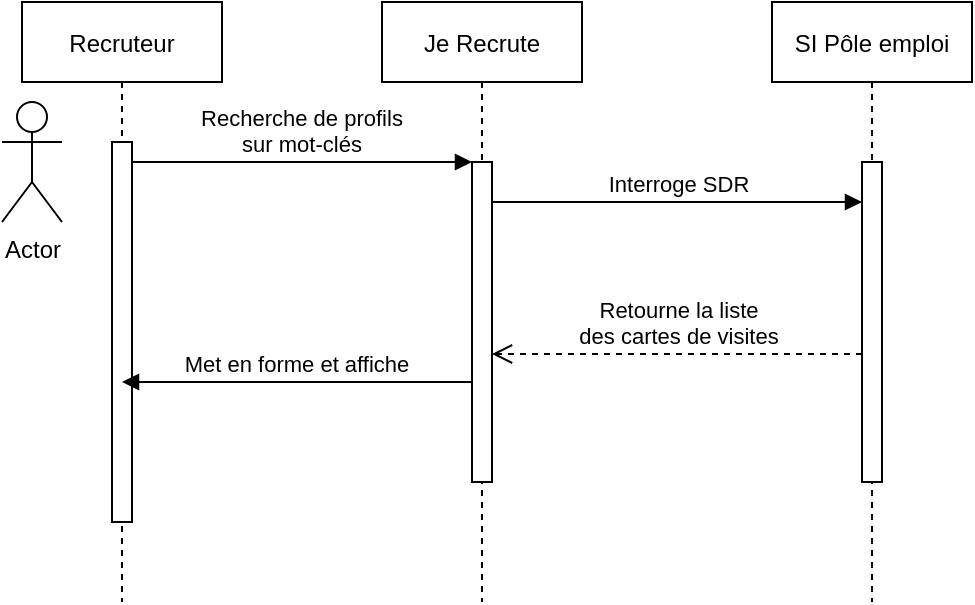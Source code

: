 <mxfile version="15.1.1" type="github" pages="9">
  <diagram id="kgpKYQtTHZ0yAKxKKP6v" name="Recherche Profil sur mot clé">
    <mxGraphModel dx="1038" dy="579" grid="1" gridSize="10" guides="1" tooltips="1" connect="1" arrows="1" fold="1" page="1" pageScale="1" pageWidth="850" pageHeight="1100" math="0" shadow="0">
      <root>
        <mxCell id="0" />
        <mxCell id="1" parent="0" />
        <mxCell id="3nuBFxr9cyL0pnOWT2aG-1" value="Recruteur" style="shape=umlLifeline;perimeter=lifelinePerimeter;container=1;collapsible=0;recursiveResize=0;rounded=0;shadow=0;strokeWidth=1;" parent="1" vertex="1">
          <mxGeometry x="120" y="80" width="100" height="300" as="geometry" />
        </mxCell>
        <mxCell id="3nuBFxr9cyL0pnOWT2aG-2" value="" style="points=[];perimeter=orthogonalPerimeter;rounded=0;shadow=0;strokeWidth=1;" parent="3nuBFxr9cyL0pnOWT2aG-1" vertex="1">
          <mxGeometry x="45" y="70" width="10" height="190" as="geometry" />
        </mxCell>
        <mxCell id="3nuBFxr9cyL0pnOWT2aG-5" value="Je Recrute" style="shape=umlLifeline;perimeter=lifelinePerimeter;container=1;collapsible=0;recursiveResize=0;rounded=0;shadow=0;strokeWidth=1;" parent="1" vertex="1">
          <mxGeometry x="300" y="80" width="100" height="300" as="geometry" />
        </mxCell>
        <mxCell id="3nuBFxr9cyL0pnOWT2aG-6" value="" style="points=[];perimeter=orthogonalPerimeter;rounded=0;shadow=0;strokeWidth=1;" parent="3nuBFxr9cyL0pnOWT2aG-5" vertex="1">
          <mxGeometry x="45" y="80" width="10" height="160" as="geometry" />
        </mxCell>
        <mxCell id="3nuBFxr9cyL0pnOWT2aG-8" value="Recherche de profils&#xa;sur mot-clés" style="verticalAlign=bottom;endArrow=block;entryX=0;entryY=0;shadow=0;strokeWidth=1;" parent="1" source="3nuBFxr9cyL0pnOWT2aG-2" target="3nuBFxr9cyL0pnOWT2aG-6" edge="1">
          <mxGeometry relative="1" as="geometry">
            <mxPoint x="275" y="160" as="sourcePoint" />
          </mxGeometry>
        </mxCell>
        <mxCell id="3nuBFxr9cyL0pnOWT2aG-9" value="Met en forme et affiche" style="verticalAlign=bottom;endArrow=block;shadow=0;strokeWidth=1;" parent="1" source="3nuBFxr9cyL0pnOWT2aG-6" target="3nuBFxr9cyL0pnOWT2aG-1" edge="1">
          <mxGeometry relative="1" as="geometry">
            <mxPoint x="240" y="200" as="sourcePoint" />
            <mxPoint x="180" y="200" as="targetPoint" />
            <Array as="points">
              <mxPoint x="280" y="270" />
            </Array>
          </mxGeometry>
        </mxCell>
        <mxCell id="SSfer-_pcpWnABtd_4vk-1" value="Actor" style="shape=umlActor;verticalLabelPosition=bottom;verticalAlign=top;html=1;outlineConnect=0;" vertex="1" parent="1">
          <mxGeometry x="110" y="130" width="30" height="60" as="geometry" />
        </mxCell>
        <mxCell id="SSfer-_pcpWnABtd_4vk-2" value="" style="html=1;points=[];perimeter=orthogonalPerimeter;" vertex="1" parent="1">
          <mxGeometry x="540" y="180" width="10" height="80" as="geometry" />
        </mxCell>
        <mxCell id="SSfer-_pcpWnABtd_4vk-3" value="Interroge SDR" style="html=1;verticalAlign=bottom;endArrow=block;entryX=0;entryY=0;" edge="1" target="SSfer-_pcpWnABtd_4vk-2" parent="1">
          <mxGeometry relative="1" as="geometry">
            <mxPoint x="355" y="180" as="sourcePoint" />
          </mxGeometry>
        </mxCell>
        <mxCell id="SSfer-_pcpWnABtd_4vk-4" value="Retourne la liste &lt;br&gt;des cartes de visites" style="html=1;verticalAlign=bottom;endArrow=open;dashed=1;endSize=8;exitX=0;exitY=0.95;" edge="1" source="SSfer-_pcpWnABtd_4vk-2" parent="1">
          <mxGeometry relative="1" as="geometry">
            <mxPoint x="355" y="256" as="targetPoint" />
          </mxGeometry>
        </mxCell>
        <mxCell id="SSfer-_pcpWnABtd_4vk-8" value="SI Pôle emploi" style="shape=umlLifeline;perimeter=lifelinePerimeter;container=1;collapsible=0;recursiveResize=0;rounded=0;shadow=0;strokeWidth=1;" vertex="1" parent="1">
          <mxGeometry x="495" y="80" width="100" height="300" as="geometry" />
        </mxCell>
        <mxCell id="SSfer-_pcpWnABtd_4vk-9" value="" style="points=[];perimeter=orthogonalPerimeter;rounded=0;shadow=0;strokeWidth=1;" vertex="1" parent="SSfer-_pcpWnABtd_4vk-8">
          <mxGeometry x="45" y="80" width="10" height="160" as="geometry" />
        </mxCell>
      </root>
    </mxGraphModel>
  </diagram>
  <diagram name="Visualise un profil" id="8F3A2N7qJ0S-PY4cl9JT">
    <mxGraphModel dx="716" dy="399" grid="1" gridSize="10" guides="1" tooltips="1" connect="1" arrows="1" fold="1" page="1" pageScale="1" pageWidth="850" pageHeight="1100" math="0" shadow="0">
      <root>
        <mxCell id="19wj_vLRL3tHCuc2VROK-0" />
        <mxCell id="19wj_vLRL3tHCuc2VROK-1" parent="19wj_vLRL3tHCuc2VROK-0" />
        <mxCell id="19wj_vLRL3tHCuc2VROK-2" value="Recruteur" style="shape=umlLifeline;perimeter=lifelinePerimeter;container=1;collapsible=0;recursiveResize=0;rounded=0;shadow=0;strokeWidth=1;" vertex="1" parent="19wj_vLRL3tHCuc2VROK-1">
          <mxGeometry x="120" y="80" width="100" height="300" as="geometry" />
        </mxCell>
        <mxCell id="19wj_vLRL3tHCuc2VROK-3" value="" style="points=[];perimeter=orthogonalPerimeter;rounded=0;shadow=0;strokeWidth=1;" vertex="1" parent="19wj_vLRL3tHCuc2VROK-2">
          <mxGeometry x="45" y="70" width="10" height="190" as="geometry" />
        </mxCell>
        <mxCell id="19wj_vLRL3tHCuc2VROK-4" value="Je Recrute" style="shape=umlLifeline;perimeter=lifelinePerimeter;container=1;collapsible=0;recursiveResize=0;rounded=0;shadow=0;strokeWidth=1;" vertex="1" parent="19wj_vLRL3tHCuc2VROK-1">
          <mxGeometry x="300" y="80" width="100" height="300" as="geometry" />
        </mxCell>
        <mxCell id="19wj_vLRL3tHCuc2VROK-5" value="" style="points=[];perimeter=orthogonalPerimeter;rounded=0;shadow=0;strokeWidth=1;" vertex="1" parent="19wj_vLRL3tHCuc2VROK-4">
          <mxGeometry x="45" y="80" width="10" height="160" as="geometry" />
        </mxCell>
        <mxCell id="19wj_vLRL3tHCuc2VROK-6" value="Clique sur une carte de visite" style="verticalAlign=bottom;endArrow=block;entryX=0;entryY=0;shadow=0;strokeWidth=1;" edge="1" parent="19wj_vLRL3tHCuc2VROK-1" source="19wj_vLRL3tHCuc2VROK-3" target="19wj_vLRL3tHCuc2VROK-5">
          <mxGeometry relative="1" as="geometry">
            <mxPoint x="275" y="160" as="sourcePoint" />
          </mxGeometry>
        </mxCell>
        <mxCell id="19wj_vLRL3tHCuc2VROK-7" value="Met en forme et affiche" style="verticalAlign=bottom;endArrow=block;shadow=0;strokeWidth=1;" edge="1" parent="19wj_vLRL3tHCuc2VROK-1" source="19wj_vLRL3tHCuc2VROK-5" target="19wj_vLRL3tHCuc2VROK-2">
          <mxGeometry relative="1" as="geometry">
            <mxPoint x="240" y="200" as="sourcePoint" />
            <mxPoint x="180" y="200" as="targetPoint" />
            <Array as="points">
              <mxPoint x="280" y="270" />
            </Array>
          </mxGeometry>
        </mxCell>
        <mxCell id="19wj_vLRL3tHCuc2VROK-8" value="Actor" style="shape=umlActor;verticalLabelPosition=bottom;verticalAlign=top;html=1;outlineConnect=0;" vertex="1" parent="19wj_vLRL3tHCuc2VROK-1">
          <mxGeometry x="110" y="130" width="30" height="60" as="geometry" />
        </mxCell>
        <mxCell id="19wj_vLRL3tHCuc2VROK-9" value="" style="html=1;points=[];perimeter=orthogonalPerimeter;" vertex="1" parent="19wj_vLRL3tHCuc2VROK-1">
          <mxGeometry x="540" y="180" width="10" height="80" as="geometry" />
        </mxCell>
        <mxCell id="19wj_vLRL3tHCuc2VROK-10" value="Interroge SDR depuis l&#39;IdRCI" style="html=1;verticalAlign=bottom;endArrow=block;entryX=0;entryY=0;" edge="1" parent="19wj_vLRL3tHCuc2VROK-1" target="19wj_vLRL3tHCuc2VROK-9">
          <mxGeometry relative="1" as="geometry">
            <mxPoint x="355" y="180" as="sourcePoint" />
          </mxGeometry>
        </mxCell>
        <mxCell id="19wj_vLRL3tHCuc2VROK-11" value="Retourne tous les données &lt;br&gt;du candidat" style="html=1;verticalAlign=bottom;endArrow=open;dashed=1;endSize=8;exitX=0;exitY=0.95;" edge="1" parent="19wj_vLRL3tHCuc2VROK-1" source="19wj_vLRL3tHCuc2VROK-9">
          <mxGeometry relative="1" as="geometry">
            <mxPoint x="355" y="256" as="targetPoint" />
          </mxGeometry>
        </mxCell>
        <mxCell id="19wj_vLRL3tHCuc2VROK-12" value="SI Pôle emploi" style="shape=umlLifeline;perimeter=lifelinePerimeter;container=1;collapsible=0;recursiveResize=0;rounded=0;shadow=0;strokeWidth=1;" vertex="1" parent="19wj_vLRL3tHCuc2VROK-1">
          <mxGeometry x="495" y="80" width="100" height="300" as="geometry" />
        </mxCell>
        <mxCell id="19wj_vLRL3tHCuc2VROK-13" value="" style="points=[];perimeter=orthogonalPerimeter;rounded=0;shadow=0;strokeWidth=1;" vertex="1" parent="19wj_vLRL3tHCuc2VROK-12">
          <mxGeometry x="45" y="80" width="10" height="160" as="geometry" />
        </mxCell>
      </root>
    </mxGraphModel>
  </diagram>
  <diagram name="Se connecter avec son compte" id="ZapjBtfj2vdpkW0YArS8">
    <mxGraphModel dx="865" dy="483" grid="1" gridSize="10" guides="1" tooltips="1" connect="1" arrows="1" fold="1" page="1" pageScale="1" pageWidth="850" pageHeight="1100" math="0" shadow="0">
      <root>
        <mxCell id="F0Pdh10SXQ7-xTVBTF4E-0" />
        <mxCell id="F0Pdh10SXQ7-xTVBTF4E-1" parent="F0Pdh10SXQ7-xTVBTF4E-0" />
        <mxCell id="F0Pdh10SXQ7-xTVBTF4E-2" value="Recruteur" style="shape=umlLifeline;perimeter=lifelinePerimeter;container=1;collapsible=0;recursiveResize=0;rounded=0;shadow=0;strokeWidth=1;" vertex="1" parent="F0Pdh10SXQ7-xTVBTF4E-1">
          <mxGeometry x="120" y="80" width="100" height="300" as="geometry" />
        </mxCell>
        <mxCell id="F0Pdh10SXQ7-xTVBTF4E-3" value="" style="points=[];perimeter=orthogonalPerimeter;rounded=0;shadow=0;strokeWidth=1;" vertex="1" parent="F0Pdh10SXQ7-xTVBTF4E-2">
          <mxGeometry x="45" y="70" width="10" height="210" as="geometry" />
        </mxCell>
        <mxCell id="F0Pdh10SXQ7-xTVBTF4E-4" value="Je Recrute" style="shape=umlLifeline;perimeter=lifelinePerimeter;container=1;collapsible=0;recursiveResize=0;rounded=0;shadow=0;strokeWidth=1;" vertex="1" parent="F0Pdh10SXQ7-xTVBTF4E-1">
          <mxGeometry x="300" y="80" width="100" height="300" as="geometry" />
        </mxCell>
        <mxCell id="F0Pdh10SXQ7-xTVBTF4E-5" value="" style="points=[];perimeter=orthogonalPerimeter;rounded=0;shadow=0;strokeWidth=1;" vertex="1" parent="F0Pdh10SXQ7-xTVBTF4E-4">
          <mxGeometry x="45" y="80" width="10" height="200" as="geometry" />
        </mxCell>
        <mxCell id="F0Pdh10SXQ7-xTVBTF4E-6" value="Clique sur Se connecter" style="verticalAlign=bottom;endArrow=block;entryX=0;entryY=0;shadow=0;strokeWidth=1;" edge="1" parent="F0Pdh10SXQ7-xTVBTF4E-1" source="F0Pdh10SXQ7-xTVBTF4E-3" target="F0Pdh10SXQ7-xTVBTF4E-5">
          <mxGeometry relative="1" as="geometry">
            <mxPoint x="275" y="160" as="sourcePoint" />
          </mxGeometry>
        </mxCell>
        <mxCell id="F0Pdh10SXQ7-xTVBTF4E-7" value="Affiche la mire PEAM-E" style="verticalAlign=bottom;endArrow=block;shadow=0;strokeWidth=1;entryX=0.856;entryY=0.284;entryDx=0;entryDy=0;entryPerimeter=0;" edge="1" parent="F0Pdh10SXQ7-xTVBTF4E-1" source="F0Pdh10SXQ7-xTVBTF4E-5" target="F0Pdh10SXQ7-xTVBTF4E-3">
          <mxGeometry relative="1" as="geometry">
            <mxPoint x="240" y="200" as="sourcePoint" />
            <mxPoint x="180" y="210" as="targetPoint" />
            <Array as="points">
              <mxPoint x="280" y="210" />
            </Array>
          </mxGeometry>
        </mxCell>
        <mxCell id="F0Pdh10SXQ7-xTVBTF4E-8" value="Actor" style="shape=umlActor;verticalLabelPosition=bottom;verticalAlign=top;html=1;outlineConnect=0;" vertex="1" parent="F0Pdh10SXQ7-xTVBTF4E-1">
          <mxGeometry x="110" y="130" width="30" height="60" as="geometry" />
        </mxCell>
        <mxCell id="F0Pdh10SXQ7-xTVBTF4E-9" value="" style="html=1;points=[];perimeter=orthogonalPerimeter;" vertex="1" parent="F0Pdh10SXQ7-xTVBTF4E-1">
          <mxGeometry x="540" y="180" width="10" height="80" as="geometry" />
        </mxCell>
        <mxCell id="F0Pdh10SXQ7-xTVBTF4E-10" value="Interroge PEAM-E" style="html=1;verticalAlign=bottom;endArrow=block;entryX=0.18;entryY=0.545;entryDx=0;entryDy=0;entryPerimeter=0;exitX=1.024;exitY=0.599;exitDx=0;exitDy=0;exitPerimeter=0;" edge="1" parent="F0Pdh10SXQ7-xTVBTF4E-1" target="F0Pdh10SXQ7-xTVBTF4E-13" source="F0Pdh10SXQ7-xTVBTF4E-5">
          <mxGeometry relative="1" as="geometry">
            <mxPoint x="355" y="180" as="sourcePoint" />
          </mxGeometry>
        </mxCell>
        <mxCell id="F0Pdh10SXQ7-xTVBTF4E-11" value="Renvoie le statut et le token" style="html=1;verticalAlign=bottom;endArrow=open;dashed=1;endSize=8;exitX=-0.108;exitY=0.943;exitDx=0;exitDy=0;exitPerimeter=0;entryX=1.376;entryY=0.778;entryDx=0;entryDy=0;entryPerimeter=0;" edge="1" parent="F0Pdh10SXQ7-xTVBTF4E-1" source="F0Pdh10SXQ7-xTVBTF4E-13" target="F0Pdh10SXQ7-xTVBTF4E-5">
          <mxGeometry relative="1" as="geometry">
            <mxPoint x="355" y="311" as="targetPoint" />
          </mxGeometry>
        </mxCell>
        <mxCell id="F0Pdh10SXQ7-xTVBTF4E-12" value="SI Pôle emploi" style="shape=umlLifeline;perimeter=lifelinePerimeter;container=1;collapsible=0;recursiveResize=0;rounded=0;shadow=0;strokeWidth=1;" vertex="1" parent="F0Pdh10SXQ7-xTVBTF4E-1">
          <mxGeometry x="495" y="80" width="100" height="300" as="geometry" />
        </mxCell>
        <mxCell id="F0Pdh10SXQ7-xTVBTF4E-13" value="" style="points=[];perimeter=orthogonalPerimeter;rounded=0;shadow=0;strokeWidth=1;" vertex="1" parent="F0Pdh10SXQ7-xTVBTF4E-12">
          <mxGeometry x="45" y="150" width="10" height="90" as="geometry" />
        </mxCell>
        <mxCell id="F0Pdh10SXQ7-xTVBTF4E-14" value="Fournit son identifiant &#xa;et mot de passe" style="verticalAlign=bottom;endArrow=block;shadow=0;strokeWidth=1;exitX=0.9;exitY=0.527;exitDx=0;exitDy=0;exitPerimeter=0;" edge="1" parent="F0Pdh10SXQ7-xTVBTF4E-1" source="F0Pdh10SXQ7-xTVBTF4E-3">
          <mxGeometry x="-0.023" relative="1" as="geometry">
            <mxPoint x="180" y="260.0" as="sourcePoint" />
            <mxPoint x="341" y="261" as="targetPoint" />
            <mxPoint as="offset" />
          </mxGeometry>
        </mxCell>
        <mxCell id="F0Pdh10SXQ7-xTVBTF4E-15" value="Statut connecté et authentifié" style="verticalAlign=bottom;endArrow=block;shadow=0;strokeWidth=1;entryX=0.873;entryY=0.86;entryDx=0;entryDy=0;entryPerimeter=0;exitX=-0.087;exitY=0.848;exitDx=0;exitDy=0;exitPerimeter=0;" edge="1" parent="F0Pdh10SXQ7-xTVBTF4E-1" source="F0Pdh10SXQ7-xTVBTF4E-5" target="F0Pdh10SXQ7-xTVBTF4E-3">
          <mxGeometry x="0.003" relative="1" as="geometry">
            <mxPoint x="355" y="220" as="sourcePoint" />
            <mxPoint x="183.56" y="219.64" as="targetPoint" />
            <Array as="points">
              <mxPoint x="320" y="330" />
            </Array>
            <mxPoint as="offset" />
          </mxGeometry>
        </mxCell>
      </root>
    </mxGraphModel>
  </diagram>
  <diagram name="Télécharger une pièce jointe au profil (CV..)" id="FJEmyeb6Kfc5Od8qOHnY">
    <mxGraphModel dx="716" dy="399" grid="1" gridSize="10" guides="1" tooltips="1" connect="1" arrows="1" fold="1" page="1" pageScale="1" pageWidth="850" pageHeight="1100" math="0" shadow="0">
      <root>
        <mxCell id="uMYXd_caDPnFQlZZ24tC-0" />
        <mxCell id="uMYXd_caDPnFQlZZ24tC-1" parent="uMYXd_caDPnFQlZZ24tC-0" />
        <mxCell id="uMYXd_caDPnFQlZZ24tC-2" value="Recruteur" style="shape=umlLifeline;perimeter=lifelinePerimeter;container=1;collapsible=0;recursiveResize=0;rounded=0;shadow=0;strokeWidth=1;" vertex="1" parent="uMYXd_caDPnFQlZZ24tC-1">
          <mxGeometry x="120" y="80" width="100" height="300" as="geometry" />
        </mxCell>
        <mxCell id="uMYXd_caDPnFQlZZ24tC-3" value="" style="points=[];perimeter=orthogonalPerimeter;rounded=0;shadow=0;strokeWidth=1;" vertex="1" parent="uMYXd_caDPnFQlZZ24tC-2">
          <mxGeometry x="45" y="70" width="10" height="210" as="geometry" />
        </mxCell>
        <mxCell id="uMYXd_caDPnFQlZZ24tC-4" value="Je Recrute" style="shape=umlLifeline;perimeter=lifelinePerimeter;container=1;collapsible=0;recursiveResize=0;rounded=0;shadow=0;strokeWidth=1;" vertex="1" parent="uMYXd_caDPnFQlZZ24tC-1">
          <mxGeometry x="300" y="80" width="100" height="300" as="geometry" />
        </mxCell>
        <mxCell id="uMYXd_caDPnFQlZZ24tC-5" value="" style="points=[];perimeter=orthogonalPerimeter;rounded=0;shadow=0;strokeWidth=1;" vertex="1" parent="uMYXd_caDPnFQlZZ24tC-4">
          <mxGeometry x="45" y="80" width="10" height="200" as="geometry" />
        </mxCell>
        <mxCell id="uMYXd_caDPnFQlZZ24tC-6" value="Clique sur l&#39;icône de &#xa;la pièce jointe" style="verticalAlign=bottom;endArrow=block;entryX=0;entryY=0;shadow=0;strokeWidth=1;" edge="1" parent="uMYXd_caDPnFQlZZ24tC-1" source="uMYXd_caDPnFQlZZ24tC-3" target="uMYXd_caDPnFQlZZ24tC-5">
          <mxGeometry relative="1" as="geometry">
            <mxPoint x="275" y="160" as="sourcePoint" />
          </mxGeometry>
        </mxCell>
        <mxCell id="uMYXd_caDPnFQlZZ24tC-8" value="Actor" style="shape=umlActor;verticalLabelPosition=bottom;verticalAlign=top;html=1;outlineConnect=0;" vertex="1" parent="uMYXd_caDPnFQlZZ24tC-1">
          <mxGeometry x="110" y="130" width="30" height="60" as="geometry" />
        </mxCell>
        <mxCell id="uMYXd_caDPnFQlZZ24tC-9" value="" style="html=1;points=[];perimeter=orthogonalPerimeter;" vertex="1" parent="uMYXd_caDPnFQlZZ24tC-1">
          <mxGeometry x="540" y="180" width="10" height="80" as="geometry" />
        </mxCell>
        <mxCell id="uMYXd_caDPnFQlZZ24tC-10" value="Demande la pièce jointe" style="html=1;verticalAlign=bottom;endArrow=block;entryX=0.067;entryY=0.127;entryDx=0;entryDy=0;entryPerimeter=0;exitX=0.938;exitY=0.187;exitDx=0;exitDy=0;exitPerimeter=0;" edge="1" parent="uMYXd_caDPnFQlZZ24tC-1" source="uMYXd_caDPnFQlZZ24tC-5" target="uMYXd_caDPnFQlZZ24tC-13">
          <mxGeometry relative="1" as="geometry">
            <mxPoint x="355" y="180" as="sourcePoint" />
          </mxGeometry>
        </mxCell>
        <mxCell id="uMYXd_caDPnFQlZZ24tC-11" value="Fournit la pièce jointe" style="html=1;verticalAlign=bottom;endArrow=open;dashed=1;endSize=8;exitX=-0.124;exitY=0.429;exitDx=0;exitDy=0;exitPerimeter=0;entryX=0.967;entryY=0.401;entryDx=0;entryDy=0;entryPerimeter=0;" edge="1" parent="uMYXd_caDPnFQlZZ24tC-1" source="uMYXd_caDPnFQlZZ24tC-13" target="uMYXd_caDPnFQlZZ24tC-5">
          <mxGeometry relative="1" as="geometry">
            <mxPoint x="355" y="243" as="targetPoint" />
          </mxGeometry>
        </mxCell>
        <mxCell id="uMYXd_caDPnFQlZZ24tC-12" value="SI Pôle emploi" style="shape=umlLifeline;perimeter=lifelinePerimeter;container=1;collapsible=0;recursiveResize=0;rounded=0;shadow=0;strokeWidth=1;" vertex="1" parent="uMYXd_caDPnFQlZZ24tC-1">
          <mxGeometry x="495" y="80" width="100" height="300" as="geometry" />
        </mxCell>
        <mxCell id="uMYXd_caDPnFQlZZ24tC-13" value="" style="points=[];perimeter=orthogonalPerimeter;rounded=0;shadow=0;strokeWidth=1;" vertex="1" parent="uMYXd_caDPnFQlZZ24tC-12">
          <mxGeometry x="45" y="100" width="10" height="140" as="geometry" />
        </mxCell>
        <mxCell id="uMYXd_caDPnFQlZZ24tC-15" value="Transmet la pièce jointe" style="verticalAlign=bottom;endArrow=block;shadow=0;strokeWidth=1;entryX=1.011;entryY=0.62;entryDx=0;entryDy=0;entryPerimeter=0;exitX=-0.011;exitY=0.6;exitDx=0;exitDy=0;exitPerimeter=0;" edge="1" parent="uMYXd_caDPnFQlZZ24tC-1" source="uMYXd_caDPnFQlZZ24tC-5" target="uMYXd_caDPnFQlZZ24tC-3">
          <mxGeometry relative="1" as="geometry">
            <mxPoint x="355" y="220" as="sourcePoint" />
            <mxPoint x="183.56" y="219.64" as="targetPoint" />
            <Array as="points" />
            <mxPoint as="offset" />
          </mxGeometry>
        </mxCell>
      </root>
    </mxGraphModel>
  </diagram>
  <diagram name="Envoi proposition (sans offre)" id="nHg6R8EzTeEVrDm6tr62">
    <mxGraphModel dx="1038" dy="579" grid="1" gridSize="10" guides="1" tooltips="1" connect="1" arrows="1" fold="1" page="1" pageScale="1" pageWidth="850" pageHeight="1100" math="0" shadow="0">
      <root>
        <mxCell id="kZ3uT5JMGB9fEY2gWzjT-0" />
        <mxCell id="kZ3uT5JMGB9fEY2gWzjT-1" parent="kZ3uT5JMGB9fEY2gWzjT-0" />
        <mxCell id="kZ3uT5JMGB9fEY2gWzjT-2" value="Recruteur" style="shape=umlLifeline;perimeter=lifelinePerimeter;container=1;collapsible=0;recursiveResize=0;rounded=0;shadow=0;strokeWidth=1;" vertex="1" parent="kZ3uT5JMGB9fEY2gWzjT-1">
          <mxGeometry x="120" y="80" width="100" height="300" as="geometry" />
        </mxCell>
        <mxCell id="kZ3uT5JMGB9fEY2gWzjT-3" value="" style="points=[];perimeter=orthogonalPerimeter;rounded=0;shadow=0;strokeWidth=1;" vertex="1" parent="kZ3uT5JMGB9fEY2gWzjT-2">
          <mxGeometry x="45" y="70" width="10" height="210" as="geometry" />
        </mxCell>
        <mxCell id="kZ3uT5JMGB9fEY2gWzjT-4" value="Je Recrute" style="shape=umlLifeline;perimeter=lifelinePerimeter;container=1;collapsible=0;recursiveResize=0;rounded=0;shadow=0;strokeWidth=1;" vertex="1" parent="kZ3uT5JMGB9fEY2gWzjT-1">
          <mxGeometry x="300" y="80" width="100" height="300" as="geometry" />
        </mxCell>
        <mxCell id="kZ3uT5JMGB9fEY2gWzjT-5" value="" style="points=[];perimeter=orthogonalPerimeter;rounded=0;shadow=0;strokeWidth=1;" vertex="1" parent="kZ3uT5JMGB9fEY2gWzjT-4">
          <mxGeometry x="45" y="80" width="10" height="200" as="geometry" />
        </mxCell>
        <mxCell id="kZ3uT5JMGB9fEY2gWzjT-6" value="Envoie une proposition &#xa;à un candidat (sans offre)" style="verticalAlign=bottom;endArrow=block;entryX=0;entryY=0;shadow=0;strokeWidth=1;" edge="1" parent="kZ3uT5JMGB9fEY2gWzjT-1" source="kZ3uT5JMGB9fEY2gWzjT-3" target="kZ3uT5JMGB9fEY2gWzjT-5">
          <mxGeometry relative="1" as="geometry">
            <mxPoint x="275" y="160" as="sourcePoint" />
          </mxGeometry>
        </mxCell>
        <mxCell id="kZ3uT5JMGB9fEY2gWzjT-8" value="Actor" style="shape=umlActor;verticalLabelPosition=bottom;verticalAlign=top;html=1;outlineConnect=0;" vertex="1" parent="kZ3uT5JMGB9fEY2gWzjT-1">
          <mxGeometry x="110" y="130" width="30" height="60" as="geometry" />
        </mxCell>
        <mxCell id="kZ3uT5JMGB9fEY2gWzjT-9" value="" style="html=1;points=[];perimeter=orthogonalPerimeter;" vertex="1" parent="kZ3uT5JMGB9fEY2gWzjT-1">
          <mxGeometry x="540" y="180" width="10" height="80" as="geometry" />
        </mxCell>
        <mxCell id="kZ3uT5JMGB9fEY2gWzjT-10" value="Transmet la proposition" style="html=1;verticalAlign=bottom;endArrow=block;entryX=0.067;entryY=0.127;entryDx=0;entryDy=0;entryPerimeter=0;exitX=0.938;exitY=0.187;exitDx=0;exitDy=0;exitPerimeter=0;" edge="1" parent="kZ3uT5JMGB9fEY2gWzjT-1" source="kZ3uT5JMGB9fEY2gWzjT-5" target="kZ3uT5JMGB9fEY2gWzjT-13">
          <mxGeometry relative="1" as="geometry">
            <mxPoint x="355" y="180" as="sourcePoint" />
          </mxGeometry>
        </mxCell>
        <mxCell id="kZ3uT5JMGB9fEY2gWzjT-11" value="Accusé de réception" style="html=1;verticalAlign=bottom;endArrow=open;dashed=1;endSize=8;exitX=-0.124;exitY=0.429;exitDx=0;exitDy=0;exitPerimeter=0;entryX=0.967;entryY=0.401;entryDx=0;entryDy=0;entryPerimeter=0;" edge="1" parent="kZ3uT5JMGB9fEY2gWzjT-1" source="kZ3uT5JMGB9fEY2gWzjT-13" target="kZ3uT5JMGB9fEY2gWzjT-5">
          <mxGeometry relative="1" as="geometry">
            <mxPoint x="355" y="243" as="targetPoint" />
          </mxGeometry>
        </mxCell>
        <mxCell id="kZ3uT5JMGB9fEY2gWzjT-12" value="SI Pôle emploi" style="shape=umlLifeline;perimeter=lifelinePerimeter;container=1;collapsible=0;recursiveResize=0;rounded=0;shadow=0;strokeWidth=1;" vertex="1" parent="kZ3uT5JMGB9fEY2gWzjT-1">
          <mxGeometry x="495" y="80" width="100" height="300" as="geometry" />
        </mxCell>
        <mxCell id="kZ3uT5JMGB9fEY2gWzjT-13" value="" style="points=[];perimeter=orthogonalPerimeter;rounded=0;shadow=0;strokeWidth=1;" vertex="1" parent="kZ3uT5JMGB9fEY2gWzjT-12">
          <mxGeometry x="45" y="100" width="10" height="140" as="geometry" />
        </mxCell>
        <mxCell id="kZ3uT5JMGB9fEY2gWzjT-14" value="Affichage de la &#xa;bonne transmission" style="verticalAlign=bottom;endArrow=block;shadow=0;strokeWidth=1;entryX=1.011;entryY=0.62;entryDx=0;entryDy=0;entryPerimeter=0;exitX=-0.011;exitY=0.6;exitDx=0;exitDy=0;exitPerimeter=0;" edge="1" parent="kZ3uT5JMGB9fEY2gWzjT-1" source="kZ3uT5JMGB9fEY2gWzjT-5" target="kZ3uT5JMGB9fEY2gWzjT-3">
          <mxGeometry relative="1" as="geometry">
            <mxPoint x="355" y="220" as="sourcePoint" />
            <mxPoint x="183.56" y="219.64" as="targetPoint" />
            <Array as="points" />
            <mxPoint as="offset" />
          </mxGeometry>
        </mxCell>
      </root>
    </mxGraphModel>
  </diagram>
  <diagram name="Récupérer une proposition" id="KwMKad7WjkUj9Ch_0NsO">
    <mxGraphModel dx="1038" dy="579" grid="1" gridSize="10" guides="1" tooltips="1" connect="1" arrows="1" fold="1" page="1" pageScale="1" pageWidth="850" pageHeight="1100" math="0" shadow="0">
      <root>
        <mxCell id="837UeOeaH4ECV_6q7XMu-0" />
        <mxCell id="837UeOeaH4ECV_6q7XMu-1" parent="837UeOeaH4ECV_6q7XMu-0" />
        <mxCell id="837UeOeaH4ECV_6q7XMu-2" value="Recruteur" style="shape=umlLifeline;perimeter=lifelinePerimeter;container=1;collapsible=0;recursiveResize=0;rounded=0;shadow=0;strokeWidth=1;" vertex="1" parent="837UeOeaH4ECV_6q7XMu-1">
          <mxGeometry x="120" y="80" width="100" height="300" as="geometry" />
        </mxCell>
        <mxCell id="837UeOeaH4ECV_6q7XMu-3" value="" style="points=[];perimeter=orthogonalPerimeter;rounded=0;shadow=0;strokeWidth=1;" vertex="1" parent="837UeOeaH4ECV_6q7XMu-2">
          <mxGeometry x="45" y="70" width="10" height="210" as="geometry" />
        </mxCell>
        <mxCell id="837UeOeaH4ECV_6q7XMu-4" value="Je Recrute" style="shape=umlLifeline;perimeter=lifelinePerimeter;container=1;collapsible=0;recursiveResize=0;rounded=0;shadow=0;strokeWidth=1;" vertex="1" parent="837UeOeaH4ECV_6q7XMu-1">
          <mxGeometry x="300" y="80" width="100" height="300" as="geometry" />
        </mxCell>
        <mxCell id="837UeOeaH4ECV_6q7XMu-5" value="" style="points=[];perimeter=orthogonalPerimeter;rounded=0;shadow=0;strokeWidth=1;" vertex="1" parent="837UeOeaH4ECV_6q7XMu-4">
          <mxGeometry x="45" y="80" width="10" height="200" as="geometry" />
        </mxCell>
        <mxCell id="837UeOeaH4ECV_6q7XMu-6" value="Choisit pour un candidat &#xa;une proposition faite" style="verticalAlign=bottom;endArrow=block;entryX=0;entryY=0;shadow=0;strokeWidth=1;" edge="1" parent="837UeOeaH4ECV_6q7XMu-1" source="837UeOeaH4ECV_6q7XMu-3" target="837UeOeaH4ECV_6q7XMu-5">
          <mxGeometry relative="1" as="geometry">
            <mxPoint x="275" y="160" as="sourcePoint" />
          </mxGeometry>
        </mxCell>
        <mxCell id="837UeOeaH4ECV_6q7XMu-7" value="Actor" style="shape=umlActor;verticalLabelPosition=bottom;verticalAlign=top;html=1;outlineConnect=0;" vertex="1" parent="837UeOeaH4ECV_6q7XMu-1">
          <mxGeometry x="110" y="130" width="30" height="60" as="geometry" />
        </mxCell>
        <mxCell id="837UeOeaH4ECV_6q7XMu-8" value="" style="html=1;points=[];perimeter=orthogonalPerimeter;" vertex="1" parent="837UeOeaH4ECV_6q7XMu-1">
          <mxGeometry x="540" y="180" width="10" height="80" as="geometry" />
        </mxCell>
        <mxCell id="837UeOeaH4ECV_6q7XMu-9" value="Demande le détail de la propostiion" style="html=1;verticalAlign=bottom;endArrow=block;entryX=0.067;entryY=0.127;entryDx=0;entryDy=0;entryPerimeter=0;exitX=0.938;exitY=0.187;exitDx=0;exitDy=0;exitPerimeter=0;" edge="1" parent="837UeOeaH4ECV_6q7XMu-1" source="837UeOeaH4ECV_6q7XMu-5" target="837UeOeaH4ECV_6q7XMu-12">
          <mxGeometry relative="1" as="geometry">
            <mxPoint x="355" y="180" as="sourcePoint" />
          </mxGeometry>
        </mxCell>
        <mxCell id="837UeOeaH4ECV_6q7XMu-10" value="Transmet le détail" style="html=1;verticalAlign=bottom;endArrow=open;dashed=1;endSize=8;exitX=-0.124;exitY=0.429;exitDx=0;exitDy=0;exitPerimeter=0;entryX=0.967;entryY=0.401;entryDx=0;entryDy=0;entryPerimeter=0;" edge="1" parent="837UeOeaH4ECV_6q7XMu-1" source="837UeOeaH4ECV_6q7XMu-12" target="837UeOeaH4ECV_6q7XMu-5">
          <mxGeometry relative="1" as="geometry">
            <mxPoint x="355" y="243" as="targetPoint" />
          </mxGeometry>
        </mxCell>
        <mxCell id="837UeOeaH4ECV_6q7XMu-11" value="SI Pôle emploi" style="shape=umlLifeline;perimeter=lifelinePerimeter;container=1;collapsible=0;recursiveResize=0;rounded=0;shadow=0;strokeWidth=1;" vertex="1" parent="837UeOeaH4ECV_6q7XMu-1">
          <mxGeometry x="495" y="80" width="100" height="300" as="geometry" />
        </mxCell>
        <mxCell id="837UeOeaH4ECV_6q7XMu-12" value="" style="points=[];perimeter=orthogonalPerimeter;rounded=0;shadow=0;strokeWidth=1;" vertex="1" parent="837UeOeaH4ECV_6q7XMu-11">
          <mxGeometry x="45" y="100" width="10" height="140" as="geometry" />
        </mxCell>
        <mxCell id="837UeOeaH4ECV_6q7XMu-13" value="Affichage du détail &#xa;de la proposition" style="verticalAlign=bottom;endArrow=block;shadow=0;strokeWidth=1;entryX=1.011;entryY=0.62;entryDx=0;entryDy=0;entryPerimeter=0;exitX=-0.011;exitY=0.6;exitDx=0;exitDy=0;exitPerimeter=0;" edge="1" parent="837UeOeaH4ECV_6q7XMu-1" source="837UeOeaH4ECV_6q7XMu-5" target="837UeOeaH4ECV_6q7XMu-3">
          <mxGeometry relative="1" as="geometry">
            <mxPoint x="355" y="220" as="sourcePoint" />
            <mxPoint x="183.56" y="219.64" as="targetPoint" />
            <Array as="points" />
            <mxPoint as="offset" />
          </mxGeometry>
        </mxCell>
      </root>
    </mxGraphModel>
  </diagram>
  <diagram name="Liste des propositions pour un candidat" id="8O4DS8-g96xjzG1mktcg">
    <mxGraphModel dx="1038" dy="579" grid="1" gridSize="10" guides="1" tooltips="1" connect="1" arrows="1" fold="1" page="1" pageScale="1" pageWidth="850" pageHeight="1100" math="0" shadow="0">
      <root>
        <mxCell id="O1X7d_sUS63nOy_51G0S-0" />
        <mxCell id="O1X7d_sUS63nOy_51G0S-1" parent="O1X7d_sUS63nOy_51G0S-0" />
        <mxCell id="O1X7d_sUS63nOy_51G0S-2" value="Recruteur" style="shape=umlLifeline;perimeter=lifelinePerimeter;container=1;collapsible=0;recursiveResize=0;rounded=0;shadow=0;strokeWidth=1;" vertex="1" parent="O1X7d_sUS63nOy_51G0S-1">
          <mxGeometry x="120" y="80" width="100" height="300" as="geometry" />
        </mxCell>
        <mxCell id="O1X7d_sUS63nOy_51G0S-3" value="" style="points=[];perimeter=orthogonalPerimeter;rounded=0;shadow=0;strokeWidth=1;" vertex="1" parent="O1X7d_sUS63nOy_51G0S-2">
          <mxGeometry x="45" y="70" width="10" height="210" as="geometry" />
        </mxCell>
        <mxCell id="O1X7d_sUS63nOy_51G0S-4" value="Je Recrute" style="shape=umlLifeline;perimeter=lifelinePerimeter;container=1;collapsible=0;recursiveResize=0;rounded=0;shadow=0;strokeWidth=1;" vertex="1" parent="O1X7d_sUS63nOy_51G0S-1">
          <mxGeometry x="300" y="80" width="100" height="300" as="geometry" />
        </mxCell>
        <mxCell id="O1X7d_sUS63nOy_51G0S-5" value="" style="points=[];perimeter=orthogonalPerimeter;rounded=0;shadow=0;strokeWidth=1;" vertex="1" parent="O1X7d_sUS63nOy_51G0S-4">
          <mxGeometry x="45" y="80" width="10" height="200" as="geometry" />
        </mxCell>
        <mxCell id="O1X7d_sUS63nOy_51G0S-6" value="Choisit pour le candidat &#xa;la liste des propositions" style="verticalAlign=bottom;endArrow=block;entryX=0;entryY=0;shadow=0;strokeWidth=1;" edge="1" parent="O1X7d_sUS63nOy_51G0S-1" source="O1X7d_sUS63nOy_51G0S-3" target="O1X7d_sUS63nOy_51G0S-5">
          <mxGeometry relative="1" as="geometry">
            <mxPoint x="275" y="160" as="sourcePoint" />
          </mxGeometry>
        </mxCell>
        <mxCell id="O1X7d_sUS63nOy_51G0S-7" value="Actor" style="shape=umlActor;verticalLabelPosition=bottom;verticalAlign=top;html=1;outlineConnect=0;" vertex="1" parent="O1X7d_sUS63nOy_51G0S-1">
          <mxGeometry x="110" y="130" width="30" height="60" as="geometry" />
        </mxCell>
        <mxCell id="O1X7d_sUS63nOy_51G0S-8" value="" style="html=1;points=[];perimeter=orthogonalPerimeter;" vertex="1" parent="O1X7d_sUS63nOy_51G0S-1">
          <mxGeometry x="540" y="180" width="10" height="80" as="geometry" />
        </mxCell>
        <mxCell id="O1X7d_sUS63nOy_51G0S-9" value="Demande la liste des propositions" style="html=1;verticalAlign=bottom;endArrow=block;entryX=0.067;entryY=0.127;entryDx=0;entryDy=0;entryPerimeter=0;exitX=0.938;exitY=0.187;exitDx=0;exitDy=0;exitPerimeter=0;" edge="1" parent="O1X7d_sUS63nOy_51G0S-1" source="O1X7d_sUS63nOy_51G0S-5" target="O1X7d_sUS63nOy_51G0S-12">
          <mxGeometry relative="1" as="geometry">
            <mxPoint x="355" y="180" as="sourcePoint" />
          </mxGeometry>
        </mxCell>
        <mxCell id="O1X7d_sUS63nOy_51G0S-10" value="Transmet la liste" style="html=1;verticalAlign=bottom;endArrow=open;dashed=1;endSize=8;exitX=-0.124;exitY=0.429;exitDx=0;exitDy=0;exitPerimeter=0;entryX=0.967;entryY=0.401;entryDx=0;entryDy=0;entryPerimeter=0;" edge="1" parent="O1X7d_sUS63nOy_51G0S-1" source="O1X7d_sUS63nOy_51G0S-12" target="O1X7d_sUS63nOy_51G0S-5">
          <mxGeometry relative="1" as="geometry">
            <mxPoint x="355" y="243" as="targetPoint" />
          </mxGeometry>
        </mxCell>
        <mxCell id="O1X7d_sUS63nOy_51G0S-11" value="SI Pôle emploi" style="shape=umlLifeline;perimeter=lifelinePerimeter;container=1;collapsible=0;recursiveResize=0;rounded=0;shadow=0;strokeWidth=1;" vertex="1" parent="O1X7d_sUS63nOy_51G0S-1">
          <mxGeometry x="495" y="80" width="100" height="300" as="geometry" />
        </mxCell>
        <mxCell id="O1X7d_sUS63nOy_51G0S-12" value="" style="points=[];perimeter=orthogonalPerimeter;rounded=0;shadow=0;strokeWidth=1;" vertex="1" parent="O1X7d_sUS63nOy_51G0S-11">
          <mxGeometry x="45" y="100" width="10" height="140" as="geometry" />
        </mxCell>
        <mxCell id="O1X7d_sUS63nOy_51G0S-13" value="Affichage de la liste &#xa;des propositions" style="verticalAlign=bottom;endArrow=block;shadow=0;strokeWidth=1;entryX=1.011;entryY=0.62;entryDx=0;entryDy=0;entryPerimeter=0;exitX=-0.011;exitY=0.6;exitDx=0;exitDy=0;exitPerimeter=0;" edge="1" parent="O1X7d_sUS63nOy_51G0S-1" source="O1X7d_sUS63nOy_51G0S-5" target="O1X7d_sUS63nOy_51G0S-3">
          <mxGeometry relative="1" as="geometry">
            <mxPoint x="355" y="220" as="sourcePoint" />
            <mxPoint x="183.56" y="219.64" as="targetPoint" />
            <Array as="points" />
            <mxPoint as="offset" />
          </mxGeometry>
        </mxCell>
        <mxCell id="O1X7d_sUS63nOy_51G0S-14" value="..permet d&#39;accéder à une proposition en particulier" style="text;html=1;strokeColor=none;fillColor=none;align=center;verticalAlign=middle;whiteSpace=wrap;rounded=0;" vertex="1" parent="O1X7d_sUS63nOy_51G0S-1">
          <mxGeometry x="170" y="370" width="160" height="20" as="geometry" />
        </mxCell>
      </root>
    </mxGraphModel>
  </diagram>
  <diagram name="Créer un dossier" id="Dl-wyToLgh1K5bg8EcUQ">
    <mxGraphModel dx="593" dy="331" grid="1" gridSize="10" guides="1" tooltips="1" connect="1" arrows="1" fold="1" page="1" pageScale="1" pageWidth="850" pageHeight="1100" math="0" shadow="0">
      <root>
        <mxCell id="Il-fHSGQWn9rBUtdlyXn-0" />
        <mxCell id="Il-fHSGQWn9rBUtdlyXn-1" parent="Il-fHSGQWn9rBUtdlyXn-0" />
        <mxCell id="Il-fHSGQWn9rBUtdlyXn-2" value="Recruteur" style="shape=umlLifeline;perimeter=lifelinePerimeter;container=1;collapsible=0;recursiveResize=0;rounded=0;shadow=0;strokeWidth=1;" vertex="1" parent="Il-fHSGQWn9rBUtdlyXn-1">
          <mxGeometry x="120" y="80" width="100" height="300" as="geometry" />
        </mxCell>
        <mxCell id="Il-fHSGQWn9rBUtdlyXn-3" value="" style="points=[];perimeter=orthogonalPerimeter;rounded=0;shadow=0;strokeWidth=1;" vertex="1" parent="Il-fHSGQWn9rBUtdlyXn-2">
          <mxGeometry x="45" y="70" width="10" height="210" as="geometry" />
        </mxCell>
        <mxCell id="Il-fHSGQWn9rBUtdlyXn-4" value="Je Recrute" style="shape=umlLifeline;perimeter=lifelinePerimeter;container=1;collapsible=0;recursiveResize=0;rounded=0;shadow=0;strokeWidth=1;" vertex="1" parent="Il-fHSGQWn9rBUtdlyXn-1">
          <mxGeometry x="300" y="80" width="100" height="300" as="geometry" />
        </mxCell>
        <mxCell id="Il-fHSGQWn9rBUtdlyXn-5" value="" style="points=[];perimeter=orthogonalPerimeter;rounded=0;shadow=0;strokeWidth=1;" vertex="1" parent="Il-fHSGQWn9rBUtdlyXn-4">
          <mxGeometry x="45" y="80" width="10" height="200" as="geometry" />
        </mxCell>
        <mxCell id="Il-fHSGQWn9rBUtdlyXn-6" value="Clique sur la création d&#39;un dossier" style="verticalAlign=bottom;endArrow=block;entryX=0;entryY=0;shadow=0;strokeWidth=1;" edge="1" parent="Il-fHSGQWn9rBUtdlyXn-1" source="Il-fHSGQWn9rBUtdlyXn-3" target="Il-fHSGQWn9rBUtdlyXn-5">
          <mxGeometry relative="1" as="geometry">
            <mxPoint x="275" y="160" as="sourcePoint" />
          </mxGeometry>
        </mxCell>
        <mxCell id="Il-fHSGQWn9rBUtdlyXn-7" value="Actor" style="shape=umlActor;verticalLabelPosition=bottom;verticalAlign=top;html=1;outlineConnect=0;" vertex="1" parent="Il-fHSGQWn9rBUtdlyXn-1">
          <mxGeometry x="110" y="130" width="30" height="60" as="geometry" />
        </mxCell>
        <mxCell id="Il-fHSGQWn9rBUtdlyXn-8" value="" style="html=1;points=[];perimeter=orthogonalPerimeter;" vertex="1" parent="Il-fHSGQWn9rBUtdlyXn-1">
          <mxGeometry x="540" y="180" width="10" height="80" as="geometry" />
        </mxCell>
        <mxCell id="Il-fHSGQWn9rBUtdlyXn-9" value="Enregistre le dossier" style="html=1;verticalAlign=bottom;endArrow=block;entryX=0.067;entryY=0.127;entryDx=0;entryDy=0;entryPerimeter=0;exitX=0.938;exitY=0.187;exitDx=0;exitDy=0;exitPerimeter=0;" edge="1" parent="Il-fHSGQWn9rBUtdlyXn-1">
          <mxGeometry relative="1" as="geometry">
            <mxPoint x="354.38" y="257.4" as="sourcePoint" />
            <mxPoint x="540.67" y="257.78" as="targetPoint" />
          </mxGeometry>
        </mxCell>
        <mxCell id="Il-fHSGQWn9rBUtdlyXn-10" value="Valider la demande" style="html=1;verticalAlign=bottom;endArrow=open;dashed=1;endSize=8;exitX=-0.124;exitY=0.429;exitDx=0;exitDy=0;exitPerimeter=0;entryX=0.967;entryY=0.401;entryDx=0;entryDy=0;entryPerimeter=0;" edge="1" parent="Il-fHSGQWn9rBUtdlyXn-1">
          <mxGeometry relative="1" as="geometry">
            <mxPoint x="354.67" y="300.2" as="targetPoint" />
            <mxPoint x="538.76" y="300.06" as="sourcePoint" />
          </mxGeometry>
        </mxCell>
        <mxCell id="Il-fHSGQWn9rBUtdlyXn-11" value="SI Pôle emploi" style="shape=umlLifeline;perimeter=lifelinePerimeter;container=1;collapsible=0;recursiveResize=0;rounded=0;shadow=0;strokeWidth=1;" vertex="1" parent="Il-fHSGQWn9rBUtdlyXn-1">
          <mxGeometry x="495" y="80" width="100" height="300" as="geometry" />
        </mxCell>
        <mxCell id="Il-fHSGQWn9rBUtdlyXn-12" value="" style="points=[];perimeter=orthogonalPerimeter;rounded=0;shadow=0;strokeWidth=1;" vertex="1" parent="Il-fHSGQWn9rBUtdlyXn-11">
          <mxGeometry x="45" y="100" width="10" height="140" as="geometry" />
        </mxCell>
        <mxCell id="Il-fHSGQWn9rBUtdlyXn-13" value="Demande le nom du dossier" style="verticalAlign=bottom;endArrow=block;shadow=0;strokeWidth=1;exitX=0.176;exitY=0.251;exitDx=0;exitDy=0;exitPerimeter=0;" edge="1" parent="Il-fHSGQWn9rBUtdlyXn-1">
          <mxGeometry relative="1" as="geometry">
            <mxPoint x="346.76" y="204.2" as="sourcePoint" />
            <mxPoint x="175" y="204" as="targetPoint" />
            <Array as="points" />
            <mxPoint as="offset" />
          </mxGeometry>
        </mxCell>
        <mxCell id="Il-fHSGQWn9rBUtdlyXn-15" value="Fournit le nom" style="verticalAlign=bottom;endArrow=block;entryX=0;entryY=0;shadow=0;strokeWidth=1;" edge="1" parent="Il-fHSGQWn9rBUtdlyXn-1">
          <mxGeometry relative="1" as="geometry">
            <mxPoint x="175" y="243.0" as="sourcePoint" />
            <mxPoint x="345" y="243.0" as="targetPoint" />
          </mxGeometry>
        </mxCell>
        <mxCell id="Il-fHSGQWn9rBUtdlyXn-16" value="Affiche le nouveau dossier &#xa;et y met le candidat en cours" style="verticalAlign=bottom;endArrow=block;shadow=0;strokeWidth=1;exitX=0.176;exitY=0.251;exitDx=0;exitDy=0;exitPerimeter=0;" edge="1" parent="Il-fHSGQWn9rBUtdlyXn-1">
          <mxGeometry relative="1" as="geometry">
            <mxPoint x="345.76" y="320.2" as="sourcePoint" />
            <mxPoint x="174" y="320" as="targetPoint" />
            <Array as="points" />
            <mxPoint as="offset" />
          </mxGeometry>
        </mxCell>
      </root>
    </mxGraphModel>
  </diagram>
  <diagram name="Lister les dossiers" id="7tH0s-_CyUL_4Fs_3uST">
    <mxGraphModel dx="1038" dy="579" grid="1" gridSize="10" guides="1" tooltips="1" connect="1" arrows="1" fold="1" page="1" pageScale="1" pageWidth="850" pageHeight="1100" math="0" shadow="0">
      <root>
        <mxCell id="Fjj8qC9wkUz1TjCkAiXu-0" />
        <mxCell id="Fjj8qC9wkUz1TjCkAiXu-1" parent="Fjj8qC9wkUz1TjCkAiXu-0" />
        <mxCell id="Fjj8qC9wkUz1TjCkAiXu-2" value="Recruteur" style="shape=umlLifeline;perimeter=lifelinePerimeter;container=1;collapsible=0;recursiveResize=0;rounded=0;shadow=0;strokeWidth=1;" vertex="1" parent="Fjj8qC9wkUz1TjCkAiXu-1">
          <mxGeometry x="120" y="80" width="100" height="300" as="geometry" />
        </mxCell>
        <mxCell id="Fjj8qC9wkUz1TjCkAiXu-3" value="" style="points=[];perimeter=orthogonalPerimeter;rounded=0;shadow=0;strokeWidth=1;" vertex="1" parent="Fjj8qC9wkUz1TjCkAiXu-2">
          <mxGeometry x="45" y="70" width="10" height="210" as="geometry" />
        </mxCell>
        <mxCell id="Fjj8qC9wkUz1TjCkAiXu-4" value="Je Recrute" style="shape=umlLifeline;perimeter=lifelinePerimeter;container=1;collapsible=0;recursiveResize=0;rounded=0;shadow=0;strokeWidth=1;" vertex="1" parent="Fjj8qC9wkUz1TjCkAiXu-1">
          <mxGeometry x="300" y="80" width="100" height="300" as="geometry" />
        </mxCell>
        <mxCell id="Fjj8qC9wkUz1TjCkAiXu-5" value="" style="points=[];perimeter=orthogonalPerimeter;rounded=0;shadow=0;strokeWidth=1;" vertex="1" parent="Fjj8qC9wkUz1TjCkAiXu-4">
          <mxGeometry x="45" y="80" width="10" height="200" as="geometry" />
        </mxCell>
        <mxCell id="Fjj8qC9wkUz1TjCkAiXu-6" value="Clique sur la gestion des dossiers" style="verticalAlign=bottom;endArrow=block;entryX=0;entryY=0;shadow=0;strokeWidth=1;" edge="1" parent="Fjj8qC9wkUz1TjCkAiXu-1">
          <mxGeometry relative="1" as="geometry">
            <mxPoint x="175" y="165.0" as="sourcePoint" />
            <mxPoint x="345" y="165.0" as="targetPoint" />
          </mxGeometry>
        </mxCell>
        <mxCell id="Fjj8qC9wkUz1TjCkAiXu-7" value="Actor" style="shape=umlActor;verticalLabelPosition=bottom;verticalAlign=top;html=1;outlineConnect=0;" vertex="1" parent="Fjj8qC9wkUz1TjCkAiXu-1">
          <mxGeometry x="110" y="130" width="30" height="60" as="geometry" />
        </mxCell>
        <mxCell id="Fjj8qC9wkUz1TjCkAiXu-8" value="" style="html=1;points=[];perimeter=orthogonalPerimeter;" vertex="1" parent="Fjj8qC9wkUz1TjCkAiXu-1">
          <mxGeometry x="540" y="180" width="10" height="80" as="geometry" />
        </mxCell>
        <mxCell id="Fjj8qC9wkUz1TjCkAiXu-9" value="Demande la liste des dossiers" style="html=1;verticalAlign=bottom;endArrow=block;entryX=0.067;entryY=0.127;entryDx=0;entryDy=0;entryPerimeter=0;exitX=0.938;exitY=0.187;exitDx=0;exitDy=0;exitPerimeter=0;" edge="1" parent="Fjj8qC9wkUz1TjCkAiXu-1">
          <mxGeometry relative="1" as="geometry">
            <mxPoint x="354.38" y="194.4" as="sourcePoint" />
            <mxPoint x="540.67" y="194.78" as="targetPoint" />
          </mxGeometry>
        </mxCell>
        <mxCell id="Fjj8qC9wkUz1TjCkAiXu-10" value="Fournit la liste des dossiers &lt;br&gt;et le nombre de profils par dossier" style="html=1;verticalAlign=bottom;endArrow=open;dashed=1;endSize=8;exitX=-0.124;exitY=0.429;exitDx=0;exitDy=0;exitPerimeter=0;entryX=0.967;entryY=0.401;entryDx=0;entryDy=0;entryPerimeter=0;" edge="1" parent="Fjj8qC9wkUz1TjCkAiXu-1">
          <mxGeometry relative="1" as="geometry">
            <mxPoint x="354.67" y="243.2" as="targetPoint" />
            <mxPoint x="538.76" y="243.06" as="sourcePoint" />
          </mxGeometry>
        </mxCell>
        <mxCell id="Fjj8qC9wkUz1TjCkAiXu-11" value="SI Pôle emploi" style="shape=umlLifeline;perimeter=lifelinePerimeter;container=1;collapsible=0;recursiveResize=0;rounded=0;shadow=0;strokeWidth=1;" vertex="1" parent="Fjj8qC9wkUz1TjCkAiXu-1">
          <mxGeometry x="495" y="80" width="100" height="300" as="geometry" />
        </mxCell>
        <mxCell id="Fjj8qC9wkUz1TjCkAiXu-12" value="" style="points=[];perimeter=orthogonalPerimeter;rounded=0;shadow=0;strokeWidth=1;" vertex="1" parent="Fjj8qC9wkUz1TjCkAiXu-11">
          <mxGeometry x="45" y="100" width="10" height="140" as="geometry" />
        </mxCell>
        <mxCell id="Fjj8qC9wkUz1TjCkAiXu-13" value="Affiche les dossiers &#xa;et le nombre de profils" style="verticalAlign=bottom;endArrow=block;shadow=0;strokeWidth=1;exitX=0.176;exitY=0.251;exitDx=0;exitDy=0;exitPerimeter=0;" edge="1" parent="Fjj8qC9wkUz1TjCkAiXu-1">
          <mxGeometry relative="1" as="geometry">
            <mxPoint x="346.76" y="257.2" as="sourcePoint" />
            <mxPoint x="175" y="257" as="targetPoint" />
            <Array as="points" />
            <mxPoint as="offset" />
          </mxGeometry>
        </mxCell>
      </root>
    </mxGraphModel>
  </diagram>
</mxfile>
